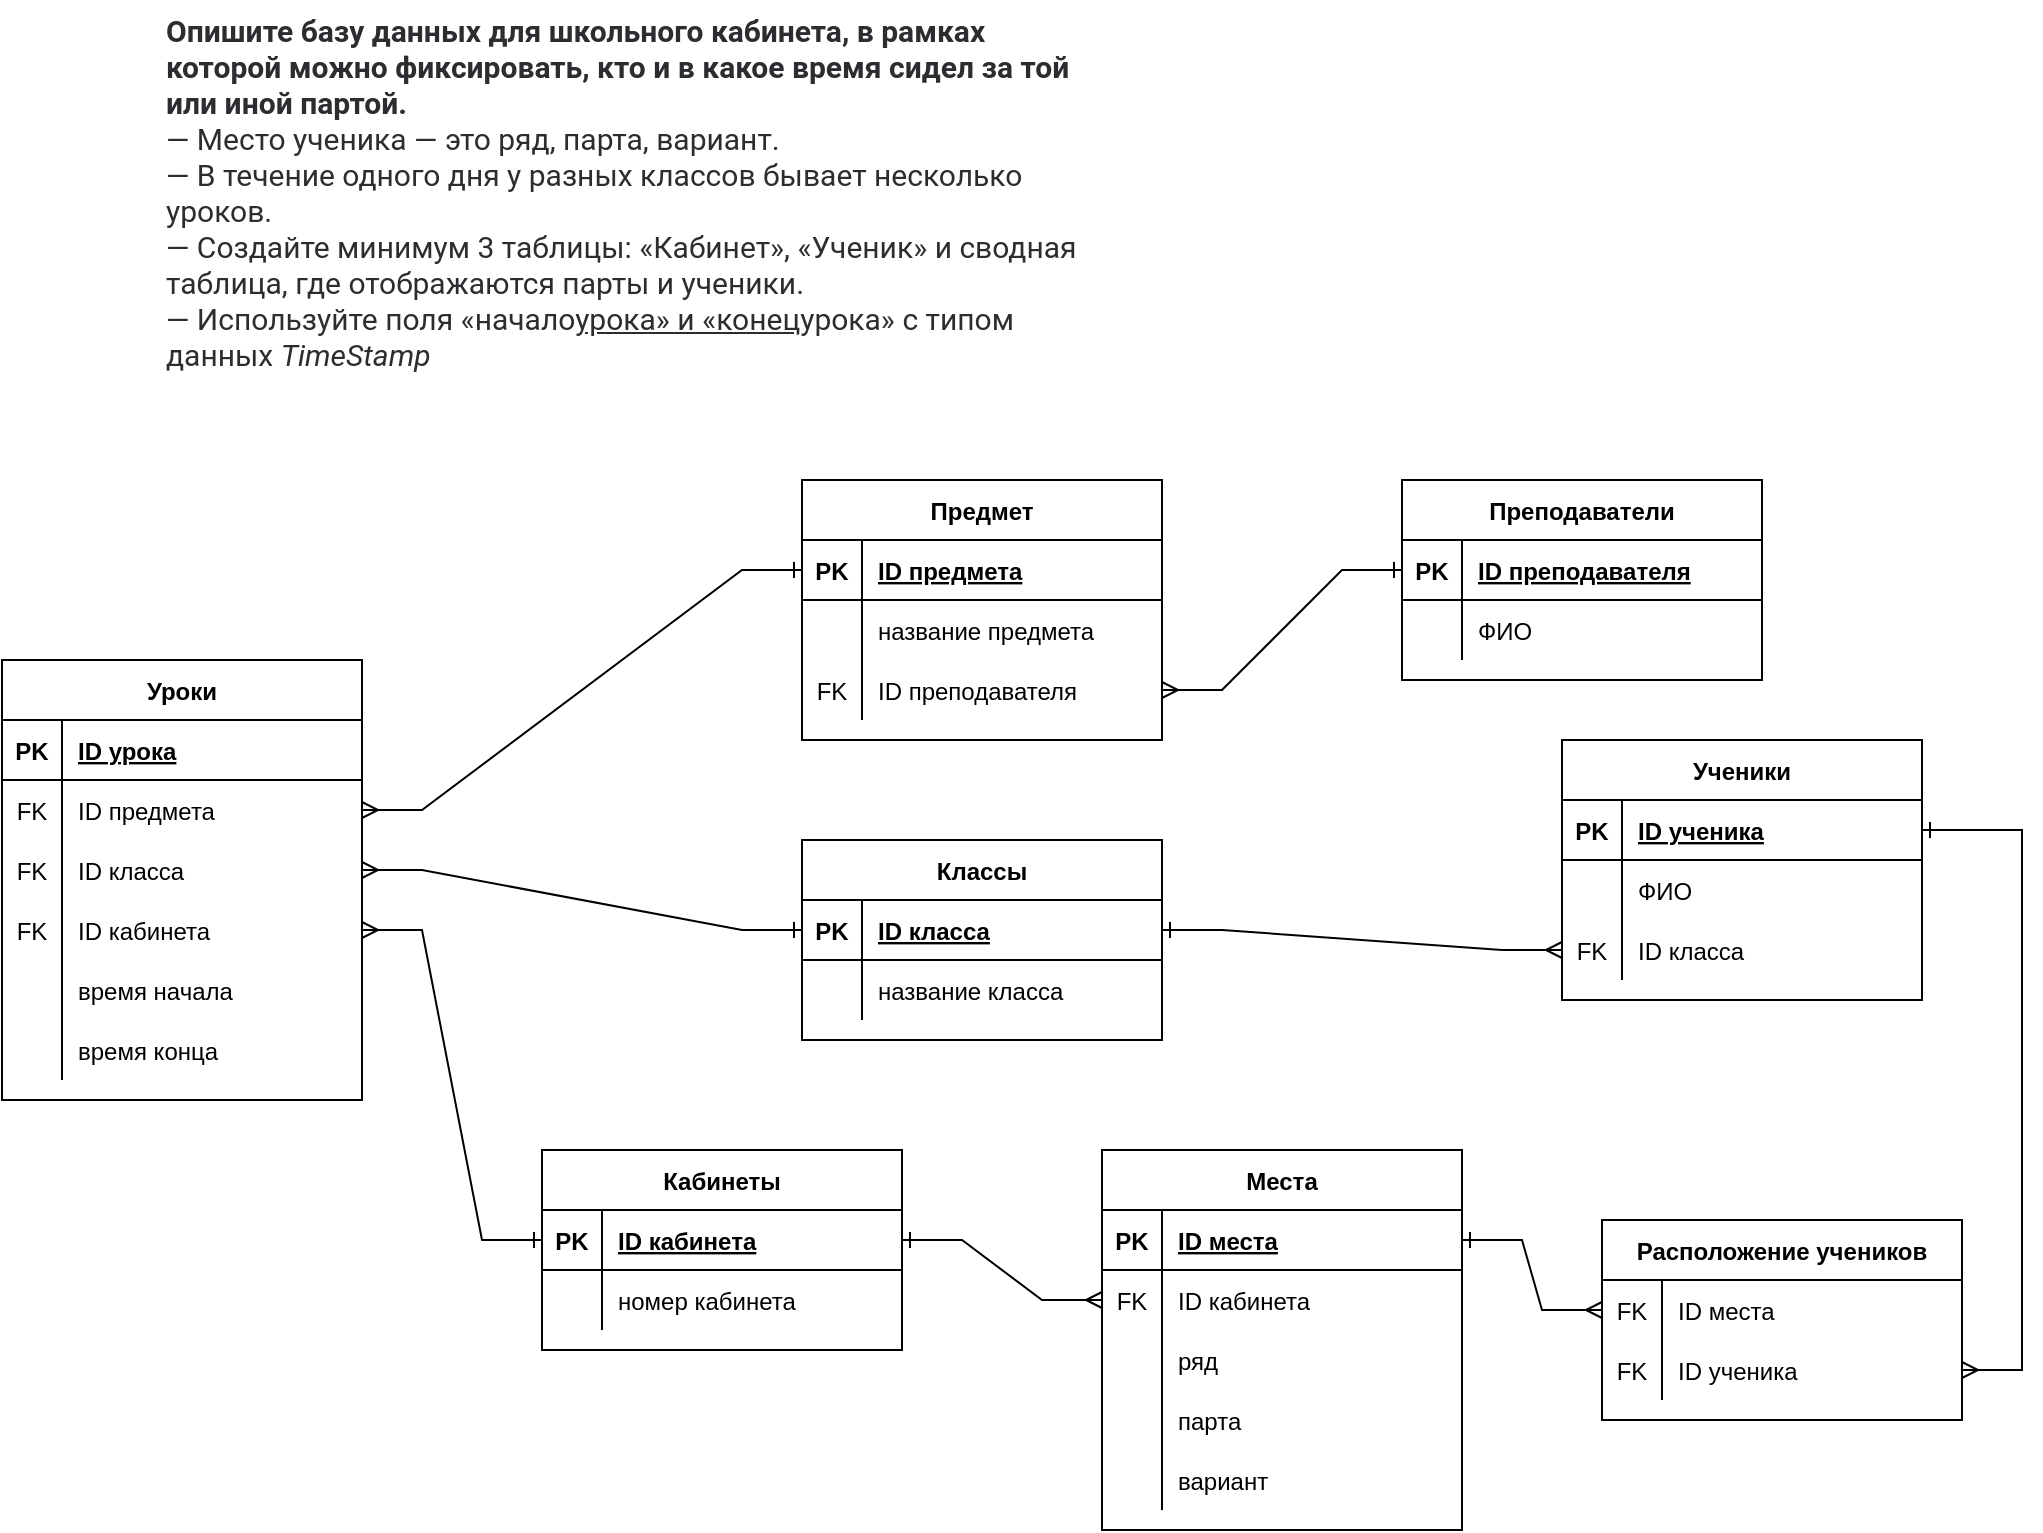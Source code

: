 <mxfile version="20.3.0" type="device"><diagram id="vKBEipJ4KVU6a-VHEnoT" name="Page-1"><mxGraphModel dx="2365" dy="2335" grid="1" gridSize="10" guides="1" tooltips="1" connect="1" arrows="1" fold="1" page="1" pageScale="1" pageWidth="850" pageHeight="1100" math="0" shadow="0"><root><mxCell id="0"/><mxCell id="1" parent="0"/><mxCell id="fmj1yZShZ0WqVXxn7k-R-1" value="&lt;p style=&quot;box-sizing: border-box; margin: 0px; color: rgb(44, 45, 48); font-family: Roboto, &amp;quot;San Francisco&amp;quot;, &amp;quot;Helvetica Neue&amp;quot;, Helvetica, Arial; font-size: 15px; background-color: rgb(255, 255, 255);&quot;&gt;&lt;span style=&quot;box-sizing: border-box; font-weight: 700;&quot;&gt;Опишите базу данных для школьного кабинета, в рамках которой можно фиксировать, кто и в какое время сидел за той или иной партой.&lt;/span&gt;&lt;/p&gt;&lt;p style=&quot;box-sizing: border-box; margin: 0px; color: rgb(44, 45, 48); font-family: Roboto, &amp;quot;San Francisco&amp;quot;, &amp;quot;Helvetica Neue&amp;quot;, Helvetica, Arial; font-size: 15px; background-color: rgb(255, 255, 255);&quot;&gt;— Место ученика — это ряд, парта, вариант.&lt;br style=&quot;box-sizing: border-box;&quot;&gt;— В течение одного дня у разных классов бывает несколько уроков.&lt;br style=&quot;box-sizing: border-box;&quot;&gt;— Создайте минимум 3 таблицы: «Кабинет», «Ученик» и сводная таблица, где отображаются парты и ученики.&lt;br style=&quot;box-sizing: border-box;&quot;&gt;— Используйте поля «начало&lt;u style=&quot;box-sizing: border-box;&quot;&gt;урока» и «конец&lt;/u&gt;урока» с типом данных&amp;nbsp;&lt;em style=&quot;box-sizing: border-box;&quot;&gt;TimeStamp&lt;/em&gt;&lt;/p&gt;" style="text;whiteSpace=wrap;html=1;" parent="1" vertex="1"><mxGeometry x="210" y="-120" width="470" height="100" as="geometry"/></mxCell><mxCell id="mcaXMj8WdQq_SvEfVPfv-1" value="Уроки" style="shape=table;startSize=30;container=1;collapsible=1;childLayout=tableLayout;fixedRows=1;rowLines=0;fontStyle=1;align=center;resizeLast=1;" vertex="1" parent="1"><mxGeometry x="130" y="210" width="180" height="220" as="geometry"/></mxCell><mxCell id="mcaXMj8WdQq_SvEfVPfv-2" value="" style="shape=tableRow;horizontal=0;startSize=0;swimlaneHead=0;swimlaneBody=0;fillColor=none;collapsible=0;dropTarget=0;points=[[0,0.5],[1,0.5]];portConstraint=eastwest;top=0;left=0;right=0;bottom=1;" vertex="1" parent="mcaXMj8WdQq_SvEfVPfv-1"><mxGeometry y="30" width="180" height="30" as="geometry"/></mxCell><mxCell id="mcaXMj8WdQq_SvEfVPfv-3" value="PK" style="shape=partialRectangle;connectable=0;fillColor=none;top=0;left=0;bottom=0;right=0;fontStyle=1;overflow=hidden;" vertex="1" parent="mcaXMj8WdQq_SvEfVPfv-2"><mxGeometry width="30" height="30" as="geometry"><mxRectangle width="30" height="30" as="alternateBounds"/></mxGeometry></mxCell><mxCell id="mcaXMj8WdQq_SvEfVPfv-4" value="ID урока" style="shape=partialRectangle;connectable=0;fillColor=none;top=0;left=0;bottom=0;right=0;align=left;spacingLeft=6;fontStyle=5;overflow=hidden;" vertex="1" parent="mcaXMj8WdQq_SvEfVPfv-2"><mxGeometry x="30" width="150" height="30" as="geometry"><mxRectangle width="150" height="30" as="alternateBounds"/></mxGeometry></mxCell><mxCell id="mcaXMj8WdQq_SvEfVPfv-5" value="" style="shape=tableRow;horizontal=0;startSize=0;swimlaneHead=0;swimlaneBody=0;fillColor=none;collapsible=0;dropTarget=0;points=[[0,0.5],[1,0.5]];portConstraint=eastwest;top=0;left=0;right=0;bottom=0;" vertex="1" parent="mcaXMj8WdQq_SvEfVPfv-1"><mxGeometry y="60" width="180" height="30" as="geometry"/></mxCell><mxCell id="mcaXMj8WdQq_SvEfVPfv-6" value="FK" style="shape=partialRectangle;connectable=0;fillColor=none;top=0;left=0;bottom=0;right=0;editable=1;overflow=hidden;" vertex="1" parent="mcaXMj8WdQq_SvEfVPfv-5"><mxGeometry width="30" height="30" as="geometry"><mxRectangle width="30" height="30" as="alternateBounds"/></mxGeometry></mxCell><mxCell id="mcaXMj8WdQq_SvEfVPfv-7" value="ID предмета" style="shape=partialRectangle;connectable=0;fillColor=none;top=0;left=0;bottom=0;right=0;align=left;spacingLeft=6;overflow=hidden;" vertex="1" parent="mcaXMj8WdQq_SvEfVPfv-5"><mxGeometry x="30" width="150" height="30" as="geometry"><mxRectangle width="150" height="30" as="alternateBounds"/></mxGeometry></mxCell><mxCell id="mcaXMj8WdQq_SvEfVPfv-8" value="" style="shape=tableRow;horizontal=0;startSize=0;swimlaneHead=0;swimlaneBody=0;fillColor=none;collapsible=0;dropTarget=0;points=[[0,0.5],[1,0.5]];portConstraint=eastwest;top=0;left=0;right=0;bottom=0;" vertex="1" parent="mcaXMj8WdQq_SvEfVPfv-1"><mxGeometry y="90" width="180" height="30" as="geometry"/></mxCell><mxCell id="mcaXMj8WdQq_SvEfVPfv-9" value="FK" style="shape=partialRectangle;connectable=0;fillColor=none;top=0;left=0;bottom=0;right=0;editable=1;overflow=hidden;" vertex="1" parent="mcaXMj8WdQq_SvEfVPfv-8"><mxGeometry width="30" height="30" as="geometry"><mxRectangle width="30" height="30" as="alternateBounds"/></mxGeometry></mxCell><mxCell id="mcaXMj8WdQq_SvEfVPfv-10" value="ID класса" style="shape=partialRectangle;connectable=0;fillColor=none;top=0;left=0;bottom=0;right=0;align=left;spacingLeft=6;overflow=hidden;" vertex="1" parent="mcaXMj8WdQq_SvEfVPfv-8"><mxGeometry x="30" width="150" height="30" as="geometry"><mxRectangle width="150" height="30" as="alternateBounds"/></mxGeometry></mxCell><mxCell id="mcaXMj8WdQq_SvEfVPfv-11" value="" style="shape=tableRow;horizontal=0;startSize=0;swimlaneHead=0;swimlaneBody=0;fillColor=none;collapsible=0;dropTarget=0;points=[[0,0.5],[1,0.5]];portConstraint=eastwest;top=0;left=0;right=0;bottom=0;" vertex="1" parent="mcaXMj8WdQq_SvEfVPfv-1"><mxGeometry y="120" width="180" height="30" as="geometry"/></mxCell><mxCell id="mcaXMj8WdQq_SvEfVPfv-12" value="FK" style="shape=partialRectangle;connectable=0;fillColor=none;top=0;left=0;bottom=0;right=0;editable=1;overflow=hidden;" vertex="1" parent="mcaXMj8WdQq_SvEfVPfv-11"><mxGeometry width="30" height="30" as="geometry"><mxRectangle width="30" height="30" as="alternateBounds"/></mxGeometry></mxCell><mxCell id="mcaXMj8WdQq_SvEfVPfv-13" value="ID кабинета" style="shape=partialRectangle;connectable=0;fillColor=none;top=0;left=0;bottom=0;right=0;align=left;spacingLeft=6;overflow=hidden;" vertex="1" parent="mcaXMj8WdQq_SvEfVPfv-11"><mxGeometry x="30" width="150" height="30" as="geometry"><mxRectangle width="150" height="30" as="alternateBounds"/></mxGeometry></mxCell><mxCell id="mcaXMj8WdQq_SvEfVPfv-14" value="" style="shape=tableRow;horizontal=0;startSize=0;swimlaneHead=0;swimlaneBody=0;fillColor=none;collapsible=0;dropTarget=0;points=[[0,0.5],[1,0.5]];portConstraint=eastwest;top=0;left=0;right=0;bottom=0;" vertex="1" parent="mcaXMj8WdQq_SvEfVPfv-1"><mxGeometry y="150" width="180" height="30" as="geometry"/></mxCell><mxCell id="mcaXMj8WdQq_SvEfVPfv-15" value="" style="shape=partialRectangle;connectable=0;fillColor=none;top=0;left=0;bottom=0;right=0;editable=1;overflow=hidden;" vertex="1" parent="mcaXMj8WdQq_SvEfVPfv-14"><mxGeometry width="30" height="30" as="geometry"><mxRectangle width="30" height="30" as="alternateBounds"/></mxGeometry></mxCell><mxCell id="mcaXMj8WdQq_SvEfVPfv-16" value="время начала" style="shape=partialRectangle;connectable=0;fillColor=none;top=0;left=0;bottom=0;right=0;align=left;spacingLeft=6;overflow=hidden;" vertex="1" parent="mcaXMj8WdQq_SvEfVPfv-14"><mxGeometry x="30" width="150" height="30" as="geometry"><mxRectangle width="150" height="30" as="alternateBounds"/></mxGeometry></mxCell><mxCell id="mcaXMj8WdQq_SvEfVPfv-50" value="" style="shape=tableRow;horizontal=0;startSize=0;swimlaneHead=0;swimlaneBody=0;fillColor=none;collapsible=0;dropTarget=0;points=[[0,0.5],[1,0.5]];portConstraint=eastwest;top=0;left=0;right=0;bottom=0;" vertex="1" parent="mcaXMj8WdQq_SvEfVPfv-1"><mxGeometry y="180" width="180" height="30" as="geometry"/></mxCell><mxCell id="mcaXMj8WdQq_SvEfVPfv-51" value="" style="shape=partialRectangle;connectable=0;fillColor=none;top=0;left=0;bottom=0;right=0;editable=1;overflow=hidden;" vertex="1" parent="mcaXMj8WdQq_SvEfVPfv-50"><mxGeometry width="30" height="30" as="geometry"><mxRectangle width="30" height="30" as="alternateBounds"/></mxGeometry></mxCell><mxCell id="mcaXMj8WdQq_SvEfVPfv-52" value="время конца" style="shape=partialRectangle;connectable=0;fillColor=none;top=0;left=0;bottom=0;right=0;align=left;spacingLeft=6;overflow=hidden;" vertex="1" parent="mcaXMj8WdQq_SvEfVPfv-50"><mxGeometry x="30" width="150" height="30" as="geometry"><mxRectangle width="150" height="30" as="alternateBounds"/></mxGeometry></mxCell><mxCell id="mcaXMj8WdQq_SvEfVPfv-17" value="Предмет" style="shape=table;startSize=30;container=1;collapsible=1;childLayout=tableLayout;fixedRows=1;rowLines=0;fontStyle=1;align=center;resizeLast=1;" vertex="1" parent="1"><mxGeometry x="530" y="120" width="180" height="130" as="geometry"/></mxCell><mxCell id="mcaXMj8WdQq_SvEfVPfv-18" value="" style="shape=tableRow;horizontal=0;startSize=0;swimlaneHead=0;swimlaneBody=0;fillColor=none;collapsible=0;dropTarget=0;points=[[0,0.5],[1,0.5]];portConstraint=eastwest;top=0;left=0;right=0;bottom=1;" vertex="1" parent="mcaXMj8WdQq_SvEfVPfv-17"><mxGeometry y="30" width="180" height="30" as="geometry"/></mxCell><mxCell id="mcaXMj8WdQq_SvEfVPfv-19" value="PK" style="shape=partialRectangle;connectable=0;fillColor=none;top=0;left=0;bottom=0;right=0;fontStyle=1;overflow=hidden;" vertex="1" parent="mcaXMj8WdQq_SvEfVPfv-18"><mxGeometry width="30" height="30" as="geometry"><mxRectangle width="30" height="30" as="alternateBounds"/></mxGeometry></mxCell><mxCell id="mcaXMj8WdQq_SvEfVPfv-20" value="ID предмета" style="shape=partialRectangle;connectable=0;fillColor=none;top=0;left=0;bottom=0;right=0;align=left;spacingLeft=6;fontStyle=5;overflow=hidden;" vertex="1" parent="mcaXMj8WdQq_SvEfVPfv-18"><mxGeometry x="30" width="150" height="30" as="geometry"><mxRectangle width="150" height="30" as="alternateBounds"/></mxGeometry></mxCell><mxCell id="mcaXMj8WdQq_SvEfVPfv-21" value="" style="shape=tableRow;horizontal=0;startSize=0;swimlaneHead=0;swimlaneBody=0;fillColor=none;collapsible=0;dropTarget=0;points=[[0,0.5],[1,0.5]];portConstraint=eastwest;top=0;left=0;right=0;bottom=0;" vertex="1" parent="mcaXMj8WdQq_SvEfVPfv-17"><mxGeometry y="60" width="180" height="30" as="geometry"/></mxCell><mxCell id="mcaXMj8WdQq_SvEfVPfv-22" value="" style="shape=partialRectangle;connectable=0;fillColor=none;top=0;left=0;bottom=0;right=0;editable=1;overflow=hidden;" vertex="1" parent="mcaXMj8WdQq_SvEfVPfv-21"><mxGeometry width="30" height="30" as="geometry"><mxRectangle width="30" height="30" as="alternateBounds"/></mxGeometry></mxCell><mxCell id="mcaXMj8WdQq_SvEfVPfv-23" value="название предмета" style="shape=partialRectangle;connectable=0;fillColor=none;top=0;left=0;bottom=0;right=0;align=left;spacingLeft=6;overflow=hidden;" vertex="1" parent="mcaXMj8WdQq_SvEfVPfv-21"><mxGeometry x="30" width="150" height="30" as="geometry"><mxRectangle width="150" height="30" as="alternateBounds"/></mxGeometry></mxCell><mxCell id="mcaXMj8WdQq_SvEfVPfv-24" value="" style="shape=tableRow;horizontal=0;startSize=0;swimlaneHead=0;swimlaneBody=0;fillColor=none;collapsible=0;dropTarget=0;points=[[0,0.5],[1,0.5]];portConstraint=eastwest;top=0;left=0;right=0;bottom=0;" vertex="1" parent="mcaXMj8WdQq_SvEfVPfv-17"><mxGeometry y="90" width="180" height="30" as="geometry"/></mxCell><mxCell id="mcaXMj8WdQq_SvEfVPfv-25" value="FK" style="shape=partialRectangle;connectable=0;fillColor=none;top=0;left=0;bottom=0;right=0;editable=1;overflow=hidden;" vertex="1" parent="mcaXMj8WdQq_SvEfVPfv-24"><mxGeometry width="30" height="30" as="geometry"><mxRectangle width="30" height="30" as="alternateBounds"/></mxGeometry></mxCell><mxCell id="mcaXMj8WdQq_SvEfVPfv-26" value="ID преподавателя" style="shape=partialRectangle;connectable=0;fillColor=none;top=0;left=0;bottom=0;right=0;align=left;spacingLeft=6;overflow=hidden;" vertex="1" parent="mcaXMj8WdQq_SvEfVPfv-24"><mxGeometry x="30" width="150" height="30" as="geometry"><mxRectangle width="150" height="30" as="alternateBounds"/></mxGeometry></mxCell><mxCell id="mcaXMj8WdQq_SvEfVPfv-53" value="Классы" style="shape=table;startSize=30;container=1;collapsible=1;childLayout=tableLayout;fixedRows=1;rowLines=0;fontStyle=1;align=center;resizeLast=1;" vertex="1" parent="1"><mxGeometry x="530" y="300" width="180" height="100" as="geometry"/></mxCell><mxCell id="mcaXMj8WdQq_SvEfVPfv-54" value="" style="shape=tableRow;horizontal=0;startSize=0;swimlaneHead=0;swimlaneBody=0;fillColor=none;collapsible=0;dropTarget=0;points=[[0,0.5],[1,0.5]];portConstraint=eastwest;top=0;left=0;right=0;bottom=1;" vertex="1" parent="mcaXMj8WdQq_SvEfVPfv-53"><mxGeometry y="30" width="180" height="30" as="geometry"/></mxCell><mxCell id="mcaXMj8WdQq_SvEfVPfv-55" value="PK" style="shape=partialRectangle;connectable=0;fillColor=none;top=0;left=0;bottom=0;right=0;fontStyle=1;overflow=hidden;" vertex="1" parent="mcaXMj8WdQq_SvEfVPfv-54"><mxGeometry width="30" height="30" as="geometry"><mxRectangle width="30" height="30" as="alternateBounds"/></mxGeometry></mxCell><mxCell id="mcaXMj8WdQq_SvEfVPfv-56" value="ID класса" style="shape=partialRectangle;connectable=0;fillColor=none;top=0;left=0;bottom=0;right=0;align=left;spacingLeft=6;fontStyle=5;overflow=hidden;" vertex="1" parent="mcaXMj8WdQq_SvEfVPfv-54"><mxGeometry x="30" width="150" height="30" as="geometry"><mxRectangle width="150" height="30" as="alternateBounds"/></mxGeometry></mxCell><mxCell id="mcaXMj8WdQq_SvEfVPfv-57" value="" style="shape=tableRow;horizontal=0;startSize=0;swimlaneHead=0;swimlaneBody=0;fillColor=none;collapsible=0;dropTarget=0;points=[[0,0.5],[1,0.5]];portConstraint=eastwest;top=0;left=0;right=0;bottom=0;" vertex="1" parent="mcaXMj8WdQq_SvEfVPfv-53"><mxGeometry y="60" width="180" height="30" as="geometry"/></mxCell><mxCell id="mcaXMj8WdQq_SvEfVPfv-58" value="" style="shape=partialRectangle;connectable=0;fillColor=none;top=0;left=0;bottom=0;right=0;editable=1;overflow=hidden;" vertex="1" parent="mcaXMj8WdQq_SvEfVPfv-57"><mxGeometry width="30" height="30" as="geometry"><mxRectangle width="30" height="30" as="alternateBounds"/></mxGeometry></mxCell><mxCell id="mcaXMj8WdQq_SvEfVPfv-59" value="название класса" style="shape=partialRectangle;connectable=0;fillColor=none;top=0;left=0;bottom=0;right=0;align=left;spacingLeft=6;overflow=hidden;" vertex="1" parent="mcaXMj8WdQq_SvEfVPfv-57"><mxGeometry x="30" width="150" height="30" as="geometry"><mxRectangle width="150" height="30" as="alternateBounds"/></mxGeometry></mxCell><mxCell id="mcaXMj8WdQq_SvEfVPfv-89" value="" style="edgeStyle=entityRelationEdgeStyle;fontSize=12;html=1;endArrow=ERmany;startArrow=ERone;rounded=0;startFill=0;exitX=0;exitY=0.5;exitDx=0;exitDy=0;" edge="1" parent="1" source="mcaXMj8WdQq_SvEfVPfv-54" target="mcaXMj8WdQq_SvEfVPfv-8"><mxGeometry width="100" height="100" relative="1" as="geometry"><mxPoint x="250" y="590" as="sourcePoint"/><mxPoint x="350" y="490" as="targetPoint"/></mxGeometry></mxCell><mxCell id="mcaXMj8WdQq_SvEfVPfv-90" value="" style="edgeStyle=entityRelationEdgeStyle;fontSize=12;html=1;endArrow=ERmany;startArrow=ERone;rounded=0;startFill=0;" edge="1" parent="1" source="mcaXMj8WdQq_SvEfVPfv-18" target="mcaXMj8WdQq_SvEfVPfv-5"><mxGeometry width="100" height="100" relative="1" as="geometry"><mxPoint x="490" y="220" as="sourcePoint"/><mxPoint x="330" y="470" as="targetPoint"/></mxGeometry></mxCell><mxCell id="mcaXMj8WdQq_SvEfVPfv-91" value="Ученики" style="shape=table;startSize=30;container=1;collapsible=1;childLayout=tableLayout;fixedRows=1;rowLines=0;fontStyle=1;align=center;resizeLast=1;" vertex="1" parent="1"><mxGeometry x="910" y="250" width="180" height="130" as="geometry"/></mxCell><mxCell id="mcaXMj8WdQq_SvEfVPfv-92" value="" style="shape=tableRow;horizontal=0;startSize=0;swimlaneHead=0;swimlaneBody=0;fillColor=none;collapsible=0;dropTarget=0;points=[[0,0.5],[1,0.5]];portConstraint=eastwest;top=0;left=0;right=0;bottom=1;" vertex="1" parent="mcaXMj8WdQq_SvEfVPfv-91"><mxGeometry y="30" width="180" height="30" as="geometry"/></mxCell><mxCell id="mcaXMj8WdQq_SvEfVPfv-93" value="PK" style="shape=partialRectangle;connectable=0;fillColor=none;top=0;left=0;bottom=0;right=0;fontStyle=1;overflow=hidden;" vertex="1" parent="mcaXMj8WdQq_SvEfVPfv-92"><mxGeometry width="30" height="30" as="geometry"><mxRectangle width="30" height="30" as="alternateBounds"/></mxGeometry></mxCell><mxCell id="mcaXMj8WdQq_SvEfVPfv-94" value="ID ученика" style="shape=partialRectangle;connectable=0;fillColor=none;top=0;left=0;bottom=0;right=0;align=left;spacingLeft=6;fontStyle=5;overflow=hidden;" vertex="1" parent="mcaXMj8WdQq_SvEfVPfv-92"><mxGeometry x="30" width="150" height="30" as="geometry"><mxRectangle width="150" height="30" as="alternateBounds"/></mxGeometry></mxCell><mxCell id="mcaXMj8WdQq_SvEfVPfv-95" value="" style="shape=tableRow;horizontal=0;startSize=0;swimlaneHead=0;swimlaneBody=0;fillColor=none;collapsible=0;dropTarget=0;points=[[0,0.5],[1,0.5]];portConstraint=eastwest;top=0;left=0;right=0;bottom=0;" vertex="1" parent="mcaXMj8WdQq_SvEfVPfv-91"><mxGeometry y="60" width="180" height="30" as="geometry"/></mxCell><mxCell id="mcaXMj8WdQq_SvEfVPfv-96" value="" style="shape=partialRectangle;connectable=0;fillColor=none;top=0;left=0;bottom=0;right=0;editable=1;overflow=hidden;" vertex="1" parent="mcaXMj8WdQq_SvEfVPfv-95"><mxGeometry width="30" height="30" as="geometry"><mxRectangle width="30" height="30" as="alternateBounds"/></mxGeometry></mxCell><mxCell id="mcaXMj8WdQq_SvEfVPfv-97" value="ФИО" style="shape=partialRectangle;connectable=0;fillColor=none;top=0;left=0;bottom=0;right=0;align=left;spacingLeft=6;overflow=hidden;" vertex="1" parent="mcaXMj8WdQq_SvEfVPfv-95"><mxGeometry x="30" width="150" height="30" as="geometry"><mxRectangle width="150" height="30" as="alternateBounds"/></mxGeometry></mxCell><mxCell id="mcaXMj8WdQq_SvEfVPfv-106" value="" style="shape=tableRow;horizontal=0;startSize=0;swimlaneHead=0;swimlaneBody=0;fillColor=none;collapsible=0;dropTarget=0;points=[[0,0.5],[1,0.5]];portConstraint=eastwest;top=0;left=0;right=0;bottom=0;" vertex="1" parent="mcaXMj8WdQq_SvEfVPfv-91"><mxGeometry y="90" width="180" height="30" as="geometry"/></mxCell><mxCell id="mcaXMj8WdQq_SvEfVPfv-107" value="FK" style="shape=partialRectangle;connectable=0;fillColor=none;top=0;left=0;bottom=0;right=0;editable=1;overflow=hidden;" vertex="1" parent="mcaXMj8WdQq_SvEfVPfv-106"><mxGeometry width="30" height="30" as="geometry"><mxRectangle width="30" height="30" as="alternateBounds"/></mxGeometry></mxCell><mxCell id="mcaXMj8WdQq_SvEfVPfv-108" value="ID класса" style="shape=partialRectangle;connectable=0;fillColor=none;top=0;left=0;bottom=0;right=0;align=left;spacingLeft=6;overflow=hidden;" vertex="1" parent="mcaXMj8WdQq_SvEfVPfv-106"><mxGeometry x="30" width="150" height="30" as="geometry"><mxRectangle width="150" height="30" as="alternateBounds"/></mxGeometry></mxCell><mxCell id="mcaXMj8WdQq_SvEfVPfv-98" value="Преподаватели" style="shape=table;startSize=30;container=1;collapsible=1;childLayout=tableLayout;fixedRows=1;rowLines=0;fontStyle=1;align=center;resizeLast=1;" vertex="1" parent="1"><mxGeometry x="830" y="120" width="180" height="100" as="geometry"/></mxCell><mxCell id="mcaXMj8WdQq_SvEfVPfv-99" value="" style="shape=tableRow;horizontal=0;startSize=0;swimlaneHead=0;swimlaneBody=0;fillColor=none;collapsible=0;dropTarget=0;points=[[0,0.5],[1,0.5]];portConstraint=eastwest;top=0;left=0;right=0;bottom=1;" vertex="1" parent="mcaXMj8WdQq_SvEfVPfv-98"><mxGeometry y="30" width="180" height="30" as="geometry"/></mxCell><mxCell id="mcaXMj8WdQq_SvEfVPfv-100" value="PK" style="shape=partialRectangle;connectable=0;fillColor=none;top=0;left=0;bottom=0;right=0;fontStyle=1;overflow=hidden;" vertex="1" parent="mcaXMj8WdQq_SvEfVPfv-99"><mxGeometry width="30" height="30" as="geometry"><mxRectangle width="30" height="30" as="alternateBounds"/></mxGeometry></mxCell><mxCell id="mcaXMj8WdQq_SvEfVPfv-101" value="ID преподавателя" style="shape=partialRectangle;connectable=0;fillColor=none;top=0;left=0;bottom=0;right=0;align=left;spacingLeft=6;fontStyle=5;overflow=hidden;" vertex="1" parent="mcaXMj8WdQq_SvEfVPfv-99"><mxGeometry x="30" width="150" height="30" as="geometry"><mxRectangle width="150" height="30" as="alternateBounds"/></mxGeometry></mxCell><mxCell id="mcaXMj8WdQq_SvEfVPfv-102" value="" style="shape=tableRow;horizontal=0;startSize=0;swimlaneHead=0;swimlaneBody=0;fillColor=none;collapsible=0;dropTarget=0;points=[[0,0.5],[1,0.5]];portConstraint=eastwest;top=0;left=0;right=0;bottom=0;" vertex="1" parent="mcaXMj8WdQq_SvEfVPfv-98"><mxGeometry y="60" width="180" height="30" as="geometry"/></mxCell><mxCell id="mcaXMj8WdQq_SvEfVPfv-103" value="" style="shape=partialRectangle;connectable=0;fillColor=none;top=0;left=0;bottom=0;right=0;editable=1;overflow=hidden;" vertex="1" parent="mcaXMj8WdQq_SvEfVPfv-102"><mxGeometry width="30" height="30" as="geometry"><mxRectangle width="30" height="30" as="alternateBounds"/></mxGeometry></mxCell><mxCell id="mcaXMj8WdQq_SvEfVPfv-104" value="ФИО" style="shape=partialRectangle;connectable=0;fillColor=none;top=0;left=0;bottom=0;right=0;align=left;spacingLeft=6;overflow=hidden;" vertex="1" parent="mcaXMj8WdQq_SvEfVPfv-102"><mxGeometry x="30" width="150" height="30" as="geometry"><mxRectangle width="150" height="30" as="alternateBounds"/></mxGeometry></mxCell><mxCell id="mcaXMj8WdQq_SvEfVPfv-105" value="" style="edgeStyle=entityRelationEdgeStyle;fontSize=12;html=1;endArrow=ERmany;startArrow=ERone;rounded=0;startFill=0;" edge="1" parent="1" source="mcaXMj8WdQq_SvEfVPfv-99" target="mcaXMj8WdQq_SvEfVPfv-24"><mxGeometry width="100" height="100" relative="1" as="geometry"><mxPoint x="540" y="175" as="sourcePoint"/><mxPoint x="320" y="295" as="targetPoint"/></mxGeometry></mxCell><mxCell id="mcaXMj8WdQq_SvEfVPfv-109" value="" style="edgeStyle=entityRelationEdgeStyle;fontSize=12;html=1;endArrow=ERmany;startArrow=ERone;rounded=0;startFill=0;" edge="1" parent="1" source="mcaXMj8WdQq_SvEfVPfv-54" target="mcaXMj8WdQq_SvEfVPfv-106"><mxGeometry width="100" height="100" relative="1" as="geometry"><mxPoint x="610" y="620" as="sourcePoint"/><mxPoint x="390" y="590" as="targetPoint"/></mxGeometry></mxCell><mxCell id="mcaXMj8WdQq_SvEfVPfv-113" value="Места" style="shape=table;startSize=30;container=1;collapsible=1;childLayout=tableLayout;fixedRows=1;rowLines=0;fontStyle=1;align=center;resizeLast=1;" vertex="1" parent="1"><mxGeometry x="680" y="455" width="180" height="190" as="geometry"/></mxCell><mxCell id="mcaXMj8WdQq_SvEfVPfv-114" value="" style="shape=tableRow;horizontal=0;startSize=0;swimlaneHead=0;swimlaneBody=0;fillColor=none;collapsible=0;dropTarget=0;points=[[0,0.5],[1,0.5]];portConstraint=eastwest;top=0;left=0;right=0;bottom=1;" vertex="1" parent="mcaXMj8WdQq_SvEfVPfv-113"><mxGeometry y="30" width="180" height="30" as="geometry"/></mxCell><mxCell id="mcaXMj8WdQq_SvEfVPfv-115" value="PK" style="shape=partialRectangle;connectable=0;fillColor=none;top=0;left=0;bottom=0;right=0;fontStyle=1;overflow=hidden;" vertex="1" parent="mcaXMj8WdQq_SvEfVPfv-114"><mxGeometry width="30" height="30" as="geometry"><mxRectangle width="30" height="30" as="alternateBounds"/></mxGeometry></mxCell><mxCell id="mcaXMj8WdQq_SvEfVPfv-116" value="ID места" style="shape=partialRectangle;connectable=0;fillColor=none;top=0;left=0;bottom=0;right=0;align=left;spacingLeft=6;fontStyle=5;overflow=hidden;" vertex="1" parent="mcaXMj8WdQq_SvEfVPfv-114"><mxGeometry x="30" width="150" height="30" as="geometry"><mxRectangle width="150" height="30" as="alternateBounds"/></mxGeometry></mxCell><mxCell id="mcaXMj8WdQq_SvEfVPfv-117" value="" style="shape=tableRow;horizontal=0;startSize=0;swimlaneHead=0;swimlaneBody=0;fillColor=none;collapsible=0;dropTarget=0;points=[[0,0.5],[1,0.5]];portConstraint=eastwest;top=0;left=0;right=0;bottom=0;" vertex="1" parent="mcaXMj8WdQq_SvEfVPfv-113"><mxGeometry y="60" width="180" height="30" as="geometry"/></mxCell><mxCell id="mcaXMj8WdQq_SvEfVPfv-118" value="FK" style="shape=partialRectangle;connectable=0;fillColor=none;top=0;left=0;bottom=0;right=0;editable=1;overflow=hidden;" vertex="1" parent="mcaXMj8WdQq_SvEfVPfv-117"><mxGeometry width="30" height="30" as="geometry"><mxRectangle width="30" height="30" as="alternateBounds"/></mxGeometry></mxCell><mxCell id="mcaXMj8WdQq_SvEfVPfv-119" value="ID кабинета" style="shape=partialRectangle;connectable=0;fillColor=none;top=0;left=0;bottom=0;right=0;align=left;spacingLeft=6;overflow=hidden;" vertex="1" parent="mcaXMj8WdQq_SvEfVPfv-117"><mxGeometry x="30" width="150" height="30" as="geometry"><mxRectangle width="150" height="30" as="alternateBounds"/></mxGeometry></mxCell><mxCell id="mcaXMj8WdQq_SvEfVPfv-120" value="" style="shape=tableRow;horizontal=0;startSize=0;swimlaneHead=0;swimlaneBody=0;fillColor=none;collapsible=0;dropTarget=0;points=[[0,0.5],[1,0.5]];portConstraint=eastwest;top=0;left=0;right=0;bottom=0;" vertex="1" parent="mcaXMj8WdQq_SvEfVPfv-113"><mxGeometry y="90" width="180" height="30" as="geometry"/></mxCell><mxCell id="mcaXMj8WdQq_SvEfVPfv-121" value="" style="shape=partialRectangle;connectable=0;fillColor=none;top=0;left=0;bottom=0;right=0;editable=1;overflow=hidden;" vertex="1" parent="mcaXMj8WdQq_SvEfVPfv-120"><mxGeometry width="30" height="30" as="geometry"><mxRectangle width="30" height="30" as="alternateBounds"/></mxGeometry></mxCell><mxCell id="mcaXMj8WdQq_SvEfVPfv-122" value="ряд" style="shape=partialRectangle;connectable=0;fillColor=none;top=0;left=0;bottom=0;right=0;align=left;spacingLeft=6;overflow=hidden;" vertex="1" parent="mcaXMj8WdQq_SvEfVPfv-120"><mxGeometry x="30" width="150" height="30" as="geometry"><mxRectangle width="150" height="30" as="alternateBounds"/></mxGeometry></mxCell><mxCell id="mcaXMj8WdQq_SvEfVPfv-123" value="" style="shape=tableRow;horizontal=0;startSize=0;swimlaneHead=0;swimlaneBody=0;fillColor=none;collapsible=0;dropTarget=0;points=[[0,0.5],[1,0.5]];portConstraint=eastwest;top=0;left=0;right=0;bottom=0;" vertex="1" parent="mcaXMj8WdQq_SvEfVPfv-113"><mxGeometry y="120" width="180" height="30" as="geometry"/></mxCell><mxCell id="mcaXMj8WdQq_SvEfVPfv-124" value="" style="shape=partialRectangle;connectable=0;fillColor=none;top=0;left=0;bottom=0;right=0;editable=1;overflow=hidden;" vertex="1" parent="mcaXMj8WdQq_SvEfVPfv-123"><mxGeometry width="30" height="30" as="geometry"><mxRectangle width="30" height="30" as="alternateBounds"/></mxGeometry></mxCell><mxCell id="mcaXMj8WdQq_SvEfVPfv-125" value="парта" style="shape=partialRectangle;connectable=0;fillColor=none;top=0;left=0;bottom=0;right=0;align=left;spacingLeft=6;overflow=hidden;" vertex="1" parent="mcaXMj8WdQq_SvEfVPfv-123"><mxGeometry x="30" width="150" height="30" as="geometry"><mxRectangle width="150" height="30" as="alternateBounds"/></mxGeometry></mxCell><mxCell id="mcaXMj8WdQq_SvEfVPfv-126" value="" style="shape=tableRow;horizontal=0;startSize=0;swimlaneHead=0;swimlaneBody=0;fillColor=none;collapsible=0;dropTarget=0;points=[[0,0.5],[1,0.5]];portConstraint=eastwest;top=0;left=0;right=0;bottom=0;" vertex="1" parent="mcaXMj8WdQq_SvEfVPfv-113"><mxGeometry y="150" width="180" height="30" as="geometry"/></mxCell><mxCell id="mcaXMj8WdQq_SvEfVPfv-127" value="" style="shape=partialRectangle;connectable=0;fillColor=none;top=0;left=0;bottom=0;right=0;editable=1;overflow=hidden;" vertex="1" parent="mcaXMj8WdQq_SvEfVPfv-126"><mxGeometry width="30" height="30" as="geometry"><mxRectangle width="30" height="30" as="alternateBounds"/></mxGeometry></mxCell><mxCell id="mcaXMj8WdQq_SvEfVPfv-128" value="вариант" style="shape=partialRectangle;connectable=0;fillColor=none;top=0;left=0;bottom=0;right=0;align=left;spacingLeft=6;overflow=hidden;" vertex="1" parent="mcaXMj8WdQq_SvEfVPfv-126"><mxGeometry x="30" width="150" height="30" as="geometry"><mxRectangle width="150" height="30" as="alternateBounds"/></mxGeometry></mxCell><mxCell id="mcaXMj8WdQq_SvEfVPfv-129" value="Кабинеты" style="shape=table;startSize=30;container=1;collapsible=1;childLayout=tableLayout;fixedRows=1;rowLines=0;fontStyle=1;align=center;resizeLast=1;" vertex="1" parent="1"><mxGeometry x="400" y="455" width="180" height="100" as="geometry"/></mxCell><mxCell id="mcaXMj8WdQq_SvEfVPfv-130" value="" style="shape=tableRow;horizontal=0;startSize=0;swimlaneHead=0;swimlaneBody=0;fillColor=none;collapsible=0;dropTarget=0;points=[[0,0.5],[1,0.5]];portConstraint=eastwest;top=0;left=0;right=0;bottom=1;" vertex="1" parent="mcaXMj8WdQq_SvEfVPfv-129"><mxGeometry y="30" width="180" height="30" as="geometry"/></mxCell><mxCell id="mcaXMj8WdQq_SvEfVPfv-131" value="PK" style="shape=partialRectangle;connectable=0;fillColor=none;top=0;left=0;bottom=0;right=0;fontStyle=1;overflow=hidden;" vertex="1" parent="mcaXMj8WdQq_SvEfVPfv-130"><mxGeometry width="30" height="30" as="geometry"><mxRectangle width="30" height="30" as="alternateBounds"/></mxGeometry></mxCell><mxCell id="mcaXMj8WdQq_SvEfVPfv-132" value="ID кабинета" style="shape=partialRectangle;connectable=0;fillColor=none;top=0;left=0;bottom=0;right=0;align=left;spacingLeft=6;fontStyle=5;overflow=hidden;" vertex="1" parent="mcaXMj8WdQq_SvEfVPfv-130"><mxGeometry x="30" width="150" height="30" as="geometry"><mxRectangle width="150" height="30" as="alternateBounds"/></mxGeometry></mxCell><mxCell id="mcaXMj8WdQq_SvEfVPfv-133" value="" style="shape=tableRow;horizontal=0;startSize=0;swimlaneHead=0;swimlaneBody=0;fillColor=none;collapsible=0;dropTarget=0;points=[[0,0.5],[1,0.5]];portConstraint=eastwest;top=0;left=0;right=0;bottom=0;" vertex="1" parent="mcaXMj8WdQq_SvEfVPfv-129"><mxGeometry y="60" width="180" height="30" as="geometry"/></mxCell><mxCell id="mcaXMj8WdQq_SvEfVPfv-134" value="" style="shape=partialRectangle;connectable=0;fillColor=none;top=0;left=0;bottom=0;right=0;editable=1;overflow=hidden;" vertex="1" parent="mcaXMj8WdQq_SvEfVPfv-133"><mxGeometry width="30" height="30" as="geometry"><mxRectangle width="30" height="30" as="alternateBounds"/></mxGeometry></mxCell><mxCell id="mcaXMj8WdQq_SvEfVPfv-135" value="номер кабинета" style="shape=partialRectangle;connectable=0;fillColor=none;top=0;left=0;bottom=0;right=0;align=left;spacingLeft=6;overflow=hidden;" vertex="1" parent="mcaXMj8WdQq_SvEfVPfv-133"><mxGeometry x="30" width="150" height="30" as="geometry"><mxRectangle width="150" height="30" as="alternateBounds"/></mxGeometry></mxCell><mxCell id="mcaXMj8WdQq_SvEfVPfv-145" value="" style="edgeStyle=entityRelationEdgeStyle;fontSize=12;html=1;endArrow=ERmany;startArrow=ERone;rounded=0;startFill=0;exitX=0;exitY=0.5;exitDx=0;exitDy=0;entryX=1;entryY=0.5;entryDx=0;entryDy=0;" edge="1" parent="1" source="mcaXMj8WdQq_SvEfVPfv-130" target="mcaXMj8WdQq_SvEfVPfv-11"><mxGeometry width="100" height="100" relative="1" as="geometry"><mxPoint x="430" y="480" as="sourcePoint"/><mxPoint x="210" y="450" as="targetPoint"/></mxGeometry></mxCell><mxCell id="mcaXMj8WdQq_SvEfVPfv-146" value="" style="edgeStyle=entityRelationEdgeStyle;fontSize=12;html=1;endArrow=ERmany;startArrow=ERone;rounded=0;startFill=0;entryX=0;entryY=0.5;entryDx=0;entryDy=0;" edge="1" parent="1" source="mcaXMj8WdQq_SvEfVPfv-130" target="mcaXMj8WdQq_SvEfVPfv-117"><mxGeometry width="100" height="100" relative="1" as="geometry"><mxPoint x="550" y="640" as="sourcePoint"/><mxPoint x="330" y="610" as="targetPoint"/></mxGeometry></mxCell><mxCell id="mcaXMj8WdQq_SvEfVPfv-147" value="Расположение учеников" style="shape=table;startSize=30;container=1;collapsible=1;childLayout=tableLayout;fixedRows=1;rowLines=0;fontStyle=1;align=center;resizeLast=1;" vertex="1" parent="1"><mxGeometry x="930" y="490" width="180" height="100" as="geometry"/></mxCell><mxCell id="mcaXMj8WdQq_SvEfVPfv-151" value="" style="shape=tableRow;horizontal=0;startSize=0;swimlaneHead=0;swimlaneBody=0;fillColor=none;collapsible=0;dropTarget=0;points=[[0,0.5],[1,0.5]];portConstraint=eastwest;top=0;left=0;right=0;bottom=0;" vertex="1" parent="mcaXMj8WdQq_SvEfVPfv-147"><mxGeometry y="30" width="180" height="30" as="geometry"/></mxCell><mxCell id="mcaXMj8WdQq_SvEfVPfv-152" value="FK" style="shape=partialRectangle;connectable=0;fillColor=none;top=0;left=0;bottom=0;right=0;editable=1;overflow=hidden;" vertex="1" parent="mcaXMj8WdQq_SvEfVPfv-151"><mxGeometry width="30" height="30" as="geometry"><mxRectangle width="30" height="30" as="alternateBounds"/></mxGeometry></mxCell><mxCell id="mcaXMj8WdQq_SvEfVPfv-153" value="ID места" style="shape=partialRectangle;connectable=0;fillColor=none;top=0;left=0;bottom=0;right=0;align=left;spacingLeft=6;overflow=hidden;" vertex="1" parent="mcaXMj8WdQq_SvEfVPfv-151"><mxGeometry x="30" width="150" height="30" as="geometry"><mxRectangle width="150" height="30" as="alternateBounds"/></mxGeometry></mxCell><mxCell id="mcaXMj8WdQq_SvEfVPfv-154" value="" style="shape=tableRow;horizontal=0;startSize=0;swimlaneHead=0;swimlaneBody=0;fillColor=none;collapsible=0;dropTarget=0;points=[[0,0.5],[1,0.5]];portConstraint=eastwest;top=0;left=0;right=0;bottom=0;" vertex="1" parent="mcaXMj8WdQq_SvEfVPfv-147"><mxGeometry y="60" width="180" height="30" as="geometry"/></mxCell><mxCell id="mcaXMj8WdQq_SvEfVPfv-155" value="FK" style="shape=partialRectangle;connectable=0;fillColor=none;top=0;left=0;bottom=0;right=0;editable=1;overflow=hidden;" vertex="1" parent="mcaXMj8WdQq_SvEfVPfv-154"><mxGeometry width="30" height="30" as="geometry"><mxRectangle width="30" height="30" as="alternateBounds"/></mxGeometry></mxCell><mxCell id="mcaXMj8WdQq_SvEfVPfv-156" value="ID ученика" style="shape=partialRectangle;connectable=0;fillColor=none;top=0;left=0;bottom=0;right=0;align=left;spacingLeft=6;overflow=hidden;" vertex="1" parent="mcaXMj8WdQq_SvEfVPfv-154"><mxGeometry x="30" width="150" height="30" as="geometry"><mxRectangle width="150" height="30" as="alternateBounds"/></mxGeometry></mxCell><mxCell id="mcaXMj8WdQq_SvEfVPfv-163" value="" style="edgeStyle=entityRelationEdgeStyle;fontSize=12;html=1;endArrow=ERmany;startArrow=ERone;rounded=0;startFill=0;exitX=1;exitY=0.5;exitDx=0;exitDy=0;" edge="1" parent="1" source="mcaXMj8WdQq_SvEfVPfv-92" target="mcaXMj8WdQq_SvEfVPfv-154"><mxGeometry width="100" height="100" relative="1" as="geometry"><mxPoint x="890" y="430" as="sourcePoint"/><mxPoint x="1090" y="440" as="targetPoint"/></mxGeometry></mxCell><mxCell id="mcaXMj8WdQq_SvEfVPfv-164" value="" style="edgeStyle=entityRelationEdgeStyle;fontSize=12;html=1;endArrow=ERmany;startArrow=ERone;rounded=0;startFill=0;exitX=1;exitY=0.5;exitDx=0;exitDy=0;" edge="1" parent="1" source="mcaXMj8WdQq_SvEfVPfv-114" target="mcaXMj8WdQq_SvEfVPfv-151"><mxGeometry width="100" height="100" relative="1" as="geometry"><mxPoint x="1100" y="305" as="sourcePoint"/><mxPoint x="1120" y="575" as="targetPoint"/></mxGeometry></mxCell></root></mxGraphModel></diagram></mxfile>